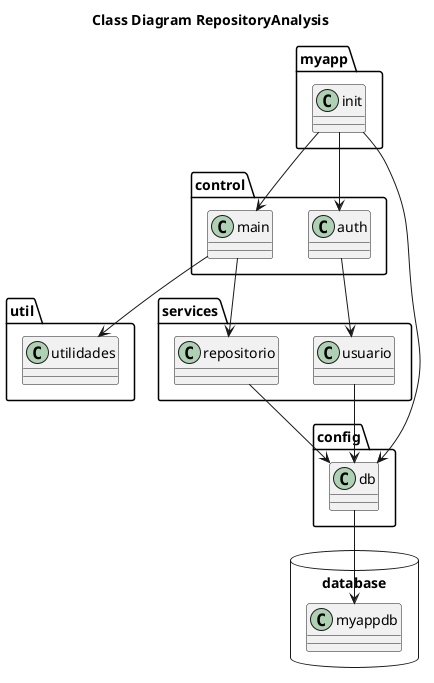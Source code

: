@startuml

title Class Diagram RepositoryAnalysis

package myapp <<Folder>> {
  class init
}

package control <<Folder>> {
  class main
  class auth
}

package util <<Folder>> {
  class utilidades
}

package services <<Folder>> {
  class repositorio
  class usuario
}

package config <<Folder>> {
  class db
}

package database <<Database>> {
  class myappdb
}


init --> db
init --> main
init --> auth
db --> myappdb
main --> repositorio
repositorio --> db
main --> utilidades
auth --> usuario
usuario --> db

@enduml